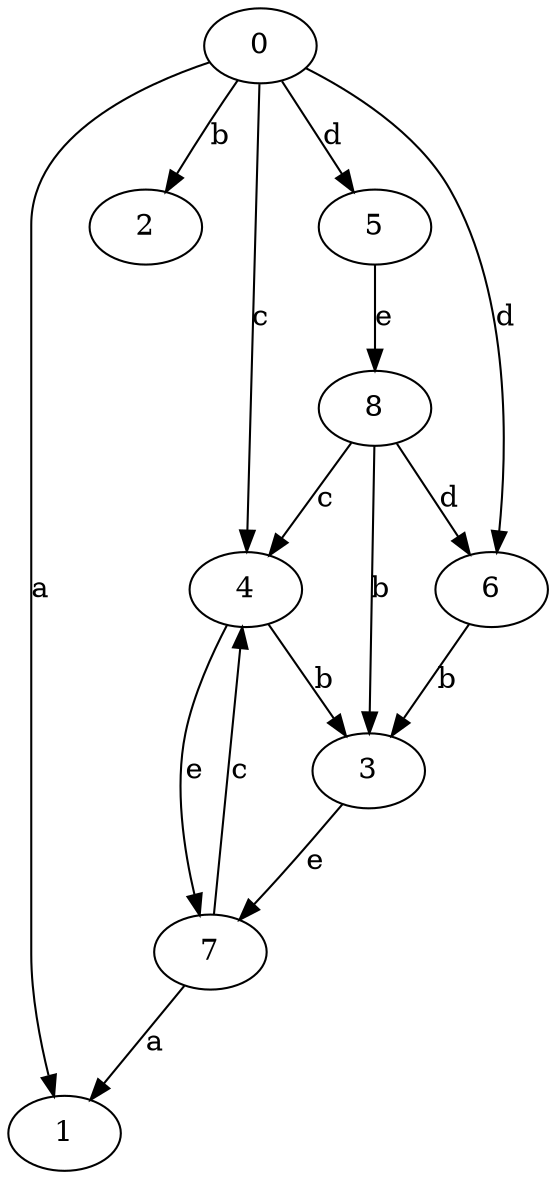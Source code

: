 strict digraph  {
0;
1;
2;
3;
4;
5;
6;
7;
8;
0 -> 1  [label=a];
0 -> 2  [label=b];
0 -> 4  [label=c];
0 -> 5  [label=d];
0 -> 6  [label=d];
3 -> 7  [label=e];
4 -> 3  [label=b];
4 -> 7  [label=e];
5 -> 8  [label=e];
6 -> 3  [label=b];
7 -> 1  [label=a];
7 -> 4  [label=c];
8 -> 3  [label=b];
8 -> 4  [label=c];
8 -> 6  [label=d];
}
